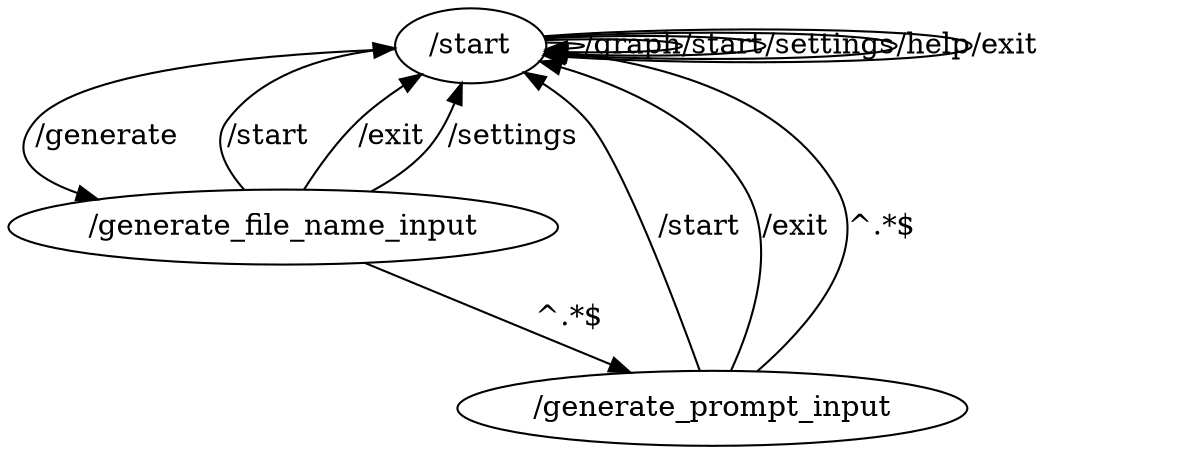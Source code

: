 digraph G {
	"/start" -> "/start" [label="/graph"]
	"/start" -> "/start" [label="/start"]
	"/start" -> "/start" [label="/settings"]
	"/start" -> "/start" [label="/help"]
	"/start" -> "/start" [label="/exit"]
	"/start" -> "/generate_file_name_input" [label="/generate"]
	"/generate_file_name_input" -> "/start" [label="/start"]
	"/generate_file_name_input" -> "/start" [label="/exit"]
	"/generate_file_name_input" -> "/start" [label="/settings"]
	"/generate_file_name_input" -> "/generate_prompt_input" [label="^.*$"]
	"/generate_prompt_input" -> "/start" [label="/start"]
	"/generate_prompt_input" -> "/start" [label="/exit"]
	"/generate_prompt_input" -> "/start" [label="^.*$"]
}